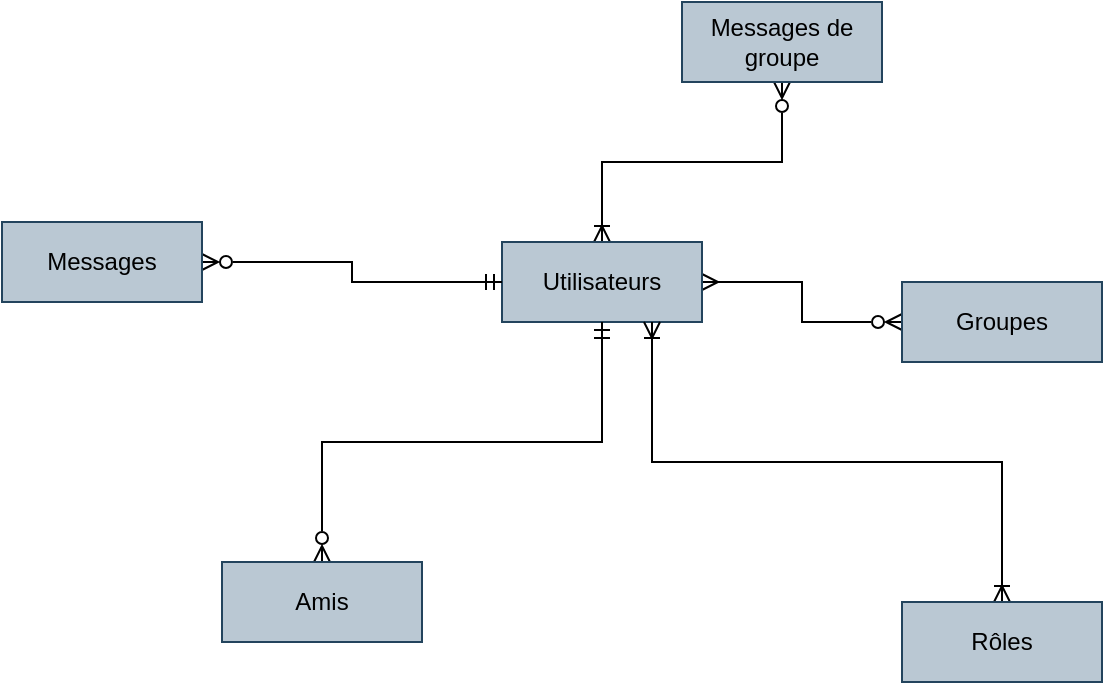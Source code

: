 <mxfile version="22.1.0" type="github">
  <diagram id="R2lEEEUBdFMjLlhIrx00" name="Page-1">
    <mxGraphModel dx="880" dy="453" grid="1" gridSize="10" guides="1" tooltips="1" connect="1" arrows="1" fold="1" page="1" pageScale="1" pageWidth="850" pageHeight="1100" math="0" shadow="0" extFonts="Permanent Marker^https://fonts.googleapis.com/css?family=Permanent+Marker">
      <root>
        <mxCell id="0" />
        <mxCell id="1" parent="0" />
        <mxCell id="RZCu1WP0EJj8VWdWg2UJ-14" style="edgeStyle=orthogonalEdgeStyle;rounded=0;orthogonalLoop=1;jettySize=auto;html=1;exitX=1;exitY=0.5;exitDx=0;exitDy=0;entryX=0;entryY=0.5;entryDx=0;entryDy=0;startArrow=ERmany;startFill=0;endArrow=ERzeroToMany;endFill=0;" parent="1" source="RZCu1WP0EJj8VWdWg2UJ-5" target="RZCu1WP0EJj8VWdWg2UJ-8" edge="1">
          <mxGeometry relative="1" as="geometry" />
        </mxCell>
        <mxCell id="RZCu1WP0EJj8VWdWg2UJ-15" style="edgeStyle=orthogonalEdgeStyle;rounded=0;orthogonalLoop=1;jettySize=auto;html=1;exitX=0.5;exitY=0;exitDx=0;exitDy=0;entryX=0.5;entryY=1;entryDx=0;entryDy=0;startArrow=ERoneToMany;startFill=0;endArrow=ERzeroToMany;endFill=0;" parent="1" source="RZCu1WP0EJj8VWdWg2UJ-5" target="RZCu1WP0EJj8VWdWg2UJ-10" edge="1">
          <mxGeometry relative="1" as="geometry" />
        </mxCell>
        <mxCell id="RZCu1WP0EJj8VWdWg2UJ-5" value="Utilisateurs" style="whiteSpace=wrap;html=1;align=center;fillColor=#bac8d3;strokeColor=#23445d;" parent="1" vertex="1">
          <mxGeometry x="370" y="190" width="100" height="40" as="geometry" />
        </mxCell>
        <mxCell id="RZCu1WP0EJj8VWdWg2UJ-12" style="edgeStyle=orthogonalEdgeStyle;rounded=0;orthogonalLoop=1;jettySize=auto;html=1;exitX=0.5;exitY=0;exitDx=0;exitDy=0;entryX=0.5;entryY=1;entryDx=0;entryDy=0;endArrow=ERmandOne;endFill=0;startArrow=ERzeroToMany;startFill=0;" parent="1" source="RZCu1WP0EJj8VWdWg2UJ-7" target="RZCu1WP0EJj8VWdWg2UJ-5" edge="1">
          <mxGeometry relative="1" as="geometry">
            <mxPoint x="390" y="260" as="targetPoint" />
          </mxGeometry>
        </mxCell>
        <mxCell id="RZCu1WP0EJj8VWdWg2UJ-7" value="Amis" style="whiteSpace=wrap;html=1;align=center;fillColor=#bac8d3;strokeColor=#23445d;" parent="1" vertex="1">
          <mxGeometry x="230" y="350" width="100" height="40" as="geometry" />
        </mxCell>
        <mxCell id="RZCu1WP0EJj8VWdWg2UJ-8" value="Groupes" style="whiteSpace=wrap;html=1;align=center;fillColor=#bac8d3;strokeColor=#23445d;" parent="1" vertex="1">
          <mxGeometry x="570" y="210" width="100" height="40" as="geometry" />
        </mxCell>
        <mxCell id="RZCu1WP0EJj8VWdWg2UJ-13" style="edgeStyle=orthogonalEdgeStyle;rounded=0;orthogonalLoop=1;jettySize=auto;html=1;exitX=1;exitY=0.5;exitDx=0;exitDy=0;entryX=0;entryY=0.5;entryDx=0;entryDy=0;startArrow=ERzeroToMany;startFill=0;endArrow=ERmandOne;endFill=0;" parent="1" source="RZCu1WP0EJj8VWdWg2UJ-9" target="RZCu1WP0EJj8VWdWg2UJ-5" edge="1">
          <mxGeometry relative="1" as="geometry" />
        </mxCell>
        <mxCell id="RZCu1WP0EJj8VWdWg2UJ-9" value="Messages" style="whiteSpace=wrap;html=1;align=center;fillColor=#bac8d3;strokeColor=#23445d;" parent="1" vertex="1">
          <mxGeometry x="120" y="180" width="100" height="40" as="geometry" />
        </mxCell>
        <mxCell id="RZCu1WP0EJj8VWdWg2UJ-10" value="Messages de groupe" style="whiteSpace=wrap;html=1;align=center;fillColor=#bac8d3;strokeColor=#23445d;" parent="1" vertex="1">
          <mxGeometry x="460" y="70" width="100" height="40" as="geometry" />
        </mxCell>
        <mxCell id="RZCu1WP0EJj8VWdWg2UJ-16" style="edgeStyle=orthogonalEdgeStyle;rounded=0;orthogonalLoop=1;jettySize=auto;html=1;exitX=0.5;exitY=0;exitDx=0;exitDy=0;entryX=0.75;entryY=1;entryDx=0;entryDy=0;startArrow=ERoneToMany;startFill=0;endArrow=ERoneToMany;endFill=0;" parent="1" source="RZCu1WP0EJj8VWdWg2UJ-11" target="RZCu1WP0EJj8VWdWg2UJ-5" edge="1">
          <mxGeometry relative="1" as="geometry" />
        </mxCell>
        <mxCell id="RZCu1WP0EJj8VWdWg2UJ-11" value="Rôles" style="whiteSpace=wrap;html=1;align=center;fillColor=#bac8d3;strokeColor=#23445d;" parent="1" vertex="1">
          <mxGeometry x="570" y="370" width="100" height="40" as="geometry" />
        </mxCell>
      </root>
    </mxGraphModel>
  </diagram>
</mxfile>
